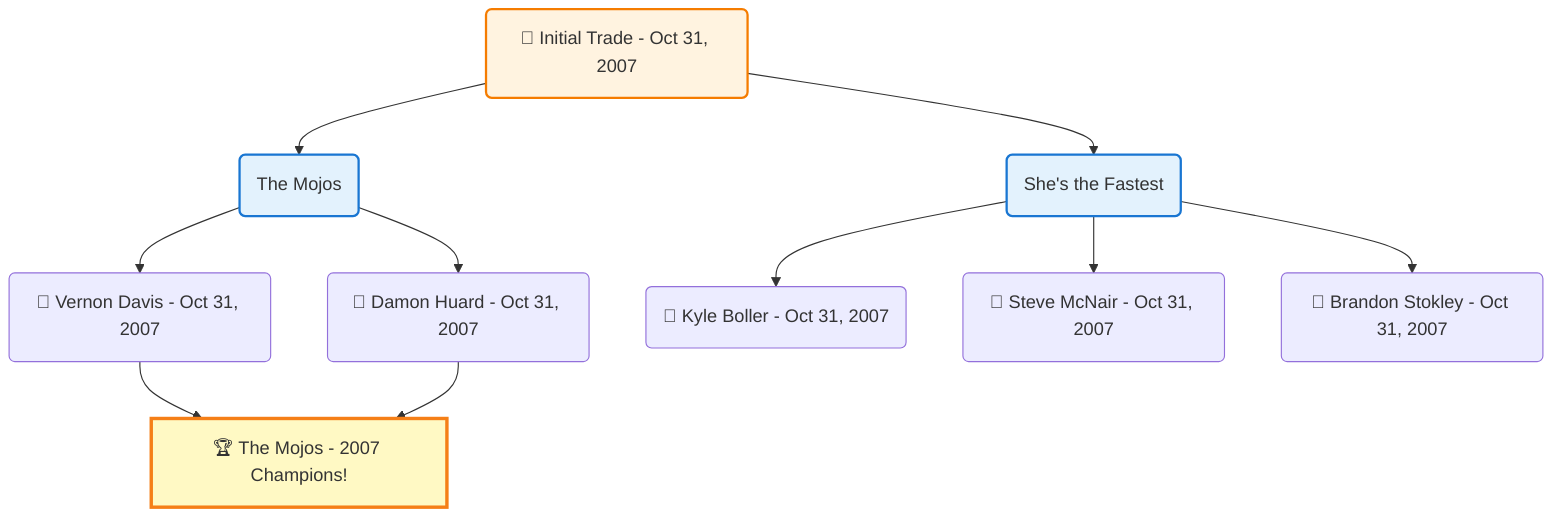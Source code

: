 flowchart TD

    TRADE_MAIN("🔄 Initial Trade - Oct 31, 2007")
    TEAM_1("The Mojos")
    TEAM_2("She's the Fastest")
    NODE_7165dcbf-64dd-4488-b1b1-878288808636("🔄 Vernon Davis - Oct 31, 2007")
    CHAMP_bbe2d0ad-54cf-4c22-be82-b2a5f262a157_2007["🏆 The Mojos - 2007 Champions!"]
    NODE_0a8e9daa-d9a2-4b0c-9264-bf8dc0c97146("🔄 Damon Huard - Oct 31, 2007")
    NODE_df7461d0-3e68-47bb-84de-df0c0665efe1("🔄 Kyle Boller - Oct 31, 2007")
    NODE_070d2e46-51f5-4628-9295-e6ecc3131ee8("🔄 Steve McNair - Oct 31, 2007")
    NODE_d059a32b-b08d-4c77-b82f-ec266b3bb976("🔄 Brandon Stokley - Oct 31, 2007")

    TRADE_MAIN --> TEAM_1
    TRADE_MAIN --> TEAM_2
    TEAM_1 --> NODE_7165dcbf-64dd-4488-b1b1-878288808636
    NODE_7165dcbf-64dd-4488-b1b1-878288808636 --> CHAMP_bbe2d0ad-54cf-4c22-be82-b2a5f262a157_2007
    TEAM_1 --> NODE_0a8e9daa-d9a2-4b0c-9264-bf8dc0c97146
    NODE_0a8e9daa-d9a2-4b0c-9264-bf8dc0c97146 --> CHAMP_bbe2d0ad-54cf-4c22-be82-b2a5f262a157_2007
    TEAM_2 --> NODE_df7461d0-3e68-47bb-84de-df0c0665efe1
    TEAM_2 --> NODE_070d2e46-51f5-4628-9295-e6ecc3131ee8
    TEAM_2 --> NODE_d059a32b-b08d-4c77-b82f-ec266b3bb976

    %% Node styling
    classDef teamNode fill:#e3f2fd,stroke:#1976d2,stroke-width:2px
    classDef tradeNode fill:#fff3e0,stroke:#f57c00,stroke-width:2px
    classDef playerNode fill:#f3e5f5,stroke:#7b1fa2,stroke-width:1px
    classDef nonRootPlayerNode fill:#f5f5f5,stroke:#757575,stroke-width:1px
    classDef endNode fill:#ffebee,stroke:#c62828,stroke-width:2px
    classDef waiverNode fill:#e8f5e8,stroke:#388e3c,stroke-width:2px
    classDef championshipNode fill:#fff9c4,stroke:#f57f17,stroke-width:3px

    class TEAM_1,TEAM_2 teamNode
    class CHAMP_bbe2d0ad-54cf-4c22-be82-b2a5f262a157_2007 championshipNode
    class TRADE_MAIN tradeNode
